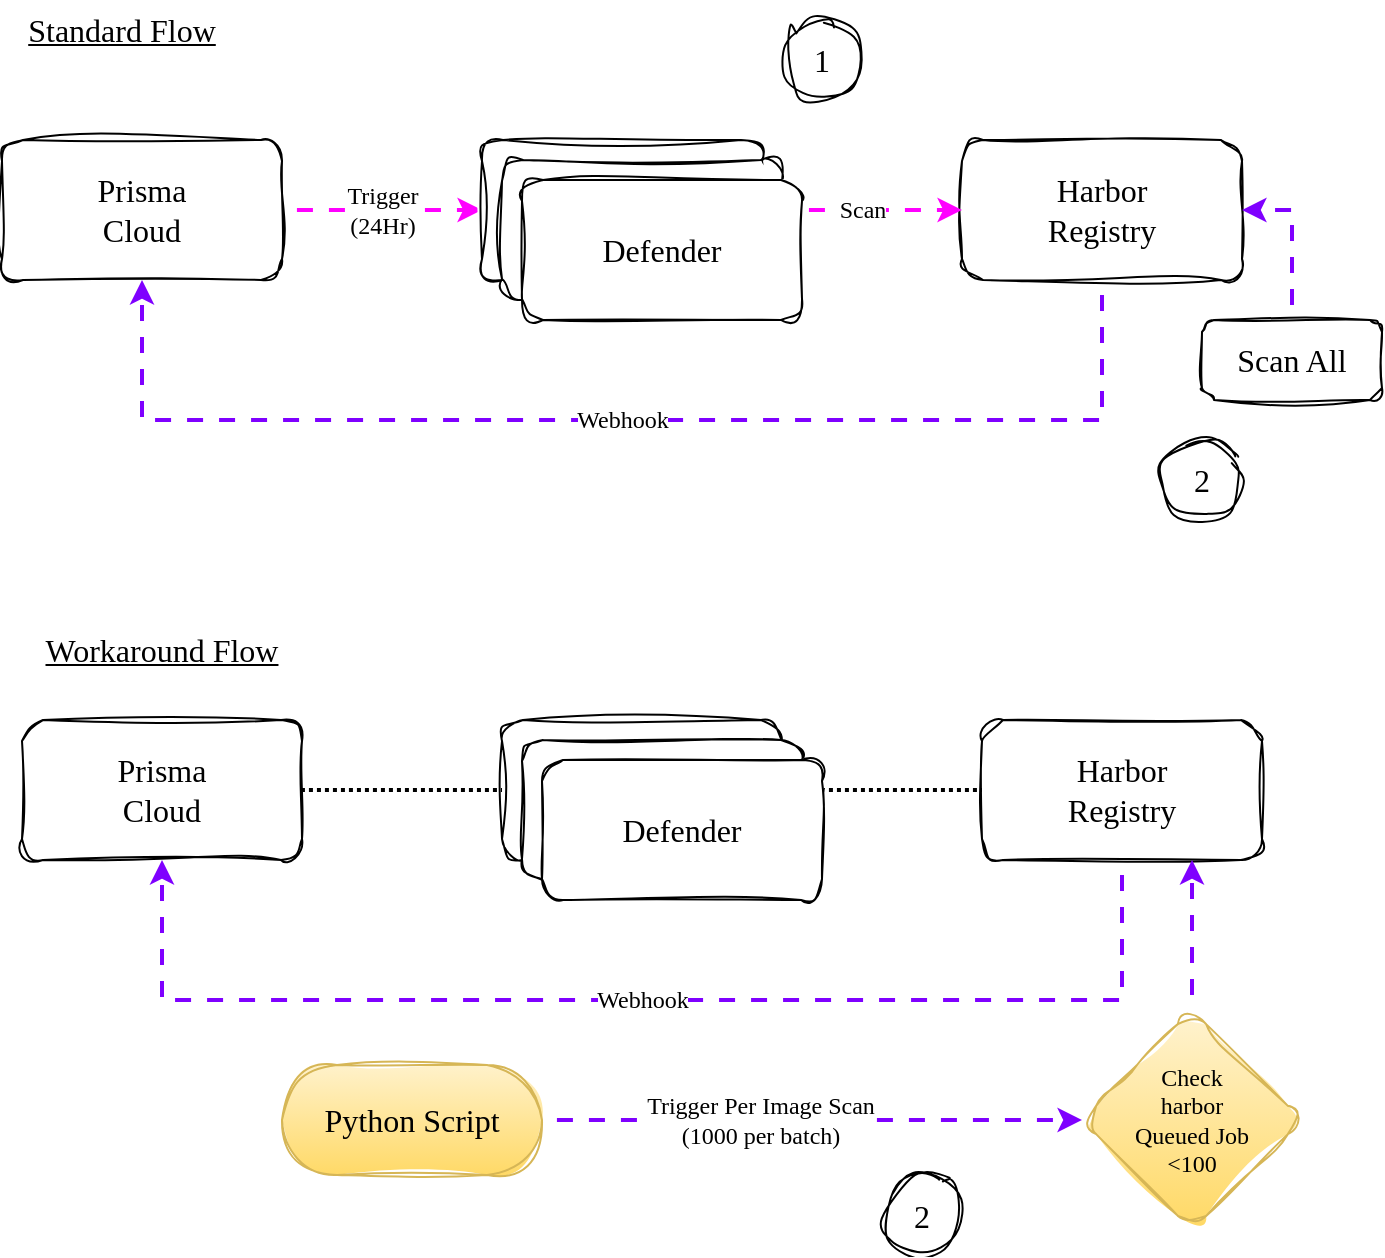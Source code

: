 <mxfile version="24.7.8">
  <diagram name="Page-1" id="LfVO9tP1I65s95D9D5qD">
    <mxGraphModel dx="984" dy="718" grid="1" gridSize="10" guides="1" tooltips="1" connect="1" arrows="1" fold="1" page="1" pageScale="1" pageWidth="850" pageHeight="1100" math="0" shadow="0">
      <root>
        <mxCell id="0" />
        <mxCell id="1" parent="0" />
        <mxCell id="0xb4To-1j9kdvUEWT-h--4" value="Trigger&lt;br&gt;(24Hr)" style="edgeStyle=orthogonalEdgeStyle;rounded=0;orthogonalLoop=1;jettySize=auto;html=1;fontFamily=Gloria Hallelujah;fontSource=https%3A%2F%2Ffonts.googleapis.com%2Fcss%3Ffamily%3DGloria%2BHallelujah;fontSize=12;fontColor=default;strokeWidth=2;flowAnimation=1;strokeColor=#FF00FF;" edge="1" parent="1" source="0xb4To-1j9kdvUEWT-h--1" target="0xb4To-1j9kdvUEWT-h--3">
          <mxGeometry relative="1" as="geometry" />
        </mxCell>
        <mxCell id="0xb4To-1j9kdvUEWT-h--1" value="Prisma&lt;div&gt;Cloud&lt;/div&gt;" style="rounded=1;whiteSpace=wrap;html=1;sketch=1;curveFitting=1;jiggle=2;fontFamily=Gloria Hallelujah;fontSource=https%3A%2F%2Ffonts.googleapis.com%2Fcss%3Ffamily%3DGloria%2BHallelujah;fontSize=16;" vertex="1" parent="1">
          <mxGeometry x="110" y="280" width="140" height="70" as="geometry" />
        </mxCell>
        <mxCell id="0xb4To-1j9kdvUEWT-h--10" value="Webhook" style="edgeStyle=orthogonalEdgeStyle;shape=connector;rounded=0;orthogonalLoop=1;jettySize=auto;html=1;exitX=0.5;exitY=1;exitDx=0;exitDy=0;entryX=0.5;entryY=1;entryDx=0;entryDy=0;strokeColor=#7F00FF;strokeWidth=2;align=center;verticalAlign=middle;fontFamily=Gloria Hallelujah;fontSource=https%3A%2F%2Ffonts.googleapis.com%2Fcss%3Ffamily%3DGloria%2BHallelujah;fontSize=12;fontColor=default;labelBackgroundColor=default;endArrow=classic;flowAnimation=1;" edge="1" parent="1" source="0xb4To-1j9kdvUEWT-h--2" target="0xb4To-1j9kdvUEWT-h--1">
          <mxGeometry relative="1" as="geometry">
            <Array as="points">
              <mxPoint x="660" y="420" />
              <mxPoint x="180" y="420" />
            </Array>
          </mxGeometry>
        </mxCell>
        <mxCell id="0xb4To-1j9kdvUEWT-h--2" value="Harbor&lt;div&gt;Registry&lt;/div&gt;" style="rounded=1;whiteSpace=wrap;html=1;sketch=1;curveFitting=1;jiggle=2;fontFamily=Gloria Hallelujah;fontSource=https%3A%2F%2Ffonts.googleapis.com%2Fcss%3Ffamily%3DGloria%2BHallelujah;fontSize=16;" vertex="1" parent="1">
          <mxGeometry x="590" y="280" width="140" height="70" as="geometry" />
        </mxCell>
        <mxCell id="0xb4To-1j9kdvUEWT-h--5" value="Scan" style="edgeStyle=orthogonalEdgeStyle;rounded=0;orthogonalLoop=1;jettySize=auto;html=1;entryX=0;entryY=0.5;entryDx=0;entryDy=0;fontFamily=Gloria Hallelujah;fontSource=https%3A%2F%2Ffonts.googleapis.com%2Fcss%3Ffamily%3DGloria%2BHallelujah;fontSize=12;fontColor=default;strokeWidth=2;flowAnimation=1;strokeColor=#FF00FF;" edge="1" parent="1" source="0xb4To-1j9kdvUEWT-h--3" target="0xb4To-1j9kdvUEWT-h--2">
          <mxGeometry relative="1" as="geometry" />
        </mxCell>
        <mxCell id="0xb4To-1j9kdvUEWT-h--3" value="Defender" style="rounded=1;whiteSpace=wrap;html=1;sketch=1;curveFitting=1;jiggle=2;fontFamily=Gloria Hallelujah;fontSource=https%3A%2F%2Ffonts.googleapis.com%2Fcss%3Ffamily%3DGloria%2BHallelujah;fontSize=16;" vertex="1" parent="1">
          <mxGeometry x="350" y="280" width="140" height="70" as="geometry" />
        </mxCell>
        <mxCell id="0xb4To-1j9kdvUEWT-h--7" value="Defender" style="rounded=1;whiteSpace=wrap;html=1;sketch=1;curveFitting=1;jiggle=2;fontFamily=Gloria Hallelujah;fontSource=https%3A%2F%2Ffonts.googleapis.com%2Fcss%3Ffamily%3DGloria%2BHallelujah;fontSize=16;" vertex="1" parent="1">
          <mxGeometry x="360" y="290" width="140" height="70" as="geometry" />
        </mxCell>
        <mxCell id="0xb4To-1j9kdvUEWT-h--8" value="Defender" style="rounded=1;whiteSpace=wrap;html=1;sketch=1;curveFitting=1;jiggle=2;fontFamily=Gloria Hallelujah;fontSource=https%3A%2F%2Ffonts.googleapis.com%2Fcss%3Ffamily%3DGloria%2BHallelujah;fontSize=16;" vertex="1" parent="1">
          <mxGeometry x="370" y="300" width="140" height="70" as="geometry" />
        </mxCell>
        <mxCell id="0xb4To-1j9kdvUEWT-h--9" value="Standard Flow" style="text;html=1;align=center;verticalAlign=middle;whiteSpace=wrap;rounded=0;fontFamily=Gloria Hallelujah;fontSource=https%3A%2F%2Ffonts.googleapis.com%2Fcss%3Ffamily%3DGloria%2BHallelujah;fontSize=16;fontColor=default;fontStyle=4" vertex="1" parent="1">
          <mxGeometry x="110" y="210" width="120" height="30" as="geometry" />
        </mxCell>
        <mxCell id="0xb4To-1j9kdvUEWT-h--11" value="" style="edgeStyle=orthogonalEdgeStyle;rounded=0;orthogonalLoop=1;jettySize=auto;html=1;fontFamily=Gloria Hallelujah;fontSource=https%3A%2F%2Ffonts.googleapis.com%2Fcss%3Ffamily%3DGloria%2BHallelujah;fontSize=12;fontColor=default;strokeWidth=2;flowAnimation=1;dashed=1;dashPattern=1 1;endArrow=none;endFill=0;" edge="1" parent="1" source="0xb4To-1j9kdvUEWT-h--12" target="0xb4To-1j9kdvUEWT-h--16">
          <mxGeometry relative="1" as="geometry" />
        </mxCell>
        <mxCell id="0xb4To-1j9kdvUEWT-h--12" value="Prisma&lt;div&gt;Cloud&lt;/div&gt;" style="rounded=1;whiteSpace=wrap;html=1;sketch=1;curveFitting=1;jiggle=2;fontFamily=Gloria Hallelujah;fontSource=https%3A%2F%2Ffonts.googleapis.com%2Fcss%3Ffamily%3DGloria%2BHallelujah;fontSize=16;" vertex="1" parent="1">
          <mxGeometry x="120" y="570" width="140" height="70" as="geometry" />
        </mxCell>
        <mxCell id="0xb4To-1j9kdvUEWT-h--13" value="Webhook" style="edgeStyle=orthogonalEdgeStyle;shape=connector;rounded=0;orthogonalLoop=1;jettySize=auto;html=1;exitX=0.5;exitY=1;exitDx=0;exitDy=0;entryX=0.5;entryY=1;entryDx=0;entryDy=0;strokeColor=#7F00FF;strokeWidth=2;align=center;verticalAlign=middle;fontFamily=Gloria Hallelujah;fontSource=https%3A%2F%2Ffonts.googleapis.com%2Fcss%3Ffamily%3DGloria%2BHallelujah;fontSize=12;fontColor=default;labelBackgroundColor=default;endArrow=classic;flowAnimation=1;" edge="1" parent="1" source="0xb4To-1j9kdvUEWT-h--14" target="0xb4To-1j9kdvUEWT-h--12">
          <mxGeometry relative="1" as="geometry">
            <Array as="points">
              <mxPoint x="670" y="710" />
              <mxPoint x="190" y="710" />
            </Array>
          </mxGeometry>
        </mxCell>
        <mxCell id="0xb4To-1j9kdvUEWT-h--14" value="Harbor&lt;div&gt;Registry&lt;/div&gt;" style="rounded=1;whiteSpace=wrap;html=1;sketch=1;curveFitting=1;jiggle=2;fontFamily=Gloria Hallelujah;fontSource=https%3A%2F%2Ffonts.googleapis.com%2Fcss%3Ffamily%3DGloria%2BHallelujah;fontSize=16;" vertex="1" parent="1">
          <mxGeometry x="600" y="570" width="140" height="70" as="geometry" />
        </mxCell>
        <mxCell id="0xb4To-1j9kdvUEWT-h--15" value="" style="edgeStyle=orthogonalEdgeStyle;rounded=0;orthogonalLoop=1;jettySize=auto;html=1;entryX=0;entryY=0.5;entryDx=0;entryDy=0;fontFamily=Gloria Hallelujah;fontSource=https%3A%2F%2Ffonts.googleapis.com%2Fcss%3Ffamily%3DGloria%2BHallelujah;fontSize=12;fontColor=default;strokeWidth=2;flowAnimation=1;dashed=1;dashPattern=1 1;endArrow=none;endFill=0;" edge="1" parent="1" source="0xb4To-1j9kdvUEWT-h--16" target="0xb4To-1j9kdvUEWT-h--14">
          <mxGeometry relative="1" as="geometry" />
        </mxCell>
        <mxCell id="0xb4To-1j9kdvUEWT-h--16" value="Defender" style="rounded=1;whiteSpace=wrap;html=1;sketch=1;curveFitting=1;jiggle=2;fontFamily=Gloria Hallelujah;fontSource=https%3A%2F%2Ffonts.googleapis.com%2Fcss%3Ffamily%3DGloria%2BHallelujah;fontSize=16;" vertex="1" parent="1">
          <mxGeometry x="360" y="570" width="140" height="70" as="geometry" />
        </mxCell>
        <mxCell id="0xb4To-1j9kdvUEWT-h--17" value="Defender" style="rounded=1;whiteSpace=wrap;html=1;sketch=1;curveFitting=1;jiggle=2;fontFamily=Gloria Hallelujah;fontSource=https%3A%2F%2Ffonts.googleapis.com%2Fcss%3Ffamily%3DGloria%2BHallelujah;fontSize=16;" vertex="1" parent="1">
          <mxGeometry x="370" y="580" width="140" height="70" as="geometry" />
        </mxCell>
        <mxCell id="0xb4To-1j9kdvUEWT-h--18" value="Defender" style="rounded=1;whiteSpace=wrap;html=1;sketch=1;curveFitting=1;jiggle=2;fontFamily=Gloria Hallelujah;fontSource=https%3A%2F%2Ffonts.googleapis.com%2Fcss%3Ffamily%3DGloria%2BHallelujah;fontSize=16;" vertex="1" parent="1">
          <mxGeometry x="380" y="590" width="140" height="70" as="geometry" />
        </mxCell>
        <mxCell id="0xb4To-1j9kdvUEWT-h--19" value="Workaround Flow" style="text;html=1;align=center;verticalAlign=middle;whiteSpace=wrap;rounded=0;fontFamily=Gloria Hallelujah;fontSource=https%3A%2F%2Ffonts.googleapis.com%2Fcss%3Ffamily%3DGloria%2BHallelujah;fontSize=16;fontColor=default;fontStyle=4" vertex="1" parent="1">
          <mxGeometry x="120" y="520" width="140" height="30" as="geometry" />
        </mxCell>
        <mxCell id="0xb4To-1j9kdvUEWT-h--20" value="1" style="ellipse;whiteSpace=wrap;html=1;aspect=fixed;rounded=1;sketch=1;jiggle=2;curveFitting=1;strokeColor=default;align=center;verticalAlign=middle;fontFamily=Gloria Hallelujah;fontSource=https%3A%2F%2Ffonts.googleapis.com%2Fcss%3Ffamily%3DGloria%2BHallelujah;fontSize=16;fontColor=default;labelBackgroundColor=default;fillColor=default;" vertex="1" parent="1">
          <mxGeometry x="500" y="220" width="40" height="40" as="geometry" />
        </mxCell>
        <mxCell id="0xb4To-1j9kdvUEWT-h--21" value="2" style="ellipse;whiteSpace=wrap;html=1;aspect=fixed;rounded=1;sketch=1;jiggle=2;curveFitting=1;strokeColor=default;align=center;verticalAlign=middle;fontFamily=Gloria Hallelujah;fontSource=https%3A%2F%2Ffonts.googleapis.com%2Fcss%3Ffamily%3DGloria%2BHallelujah;fontSize=16;fontColor=default;labelBackgroundColor=default;fillColor=default;" vertex="1" parent="1">
          <mxGeometry x="690" y="430" width="40" height="40" as="geometry" />
        </mxCell>
        <mxCell id="0xb4To-1j9kdvUEWT-h--22" value="2" style="ellipse;whiteSpace=wrap;html=1;aspect=fixed;rounded=1;sketch=1;jiggle=2;curveFitting=1;strokeColor=default;align=center;verticalAlign=middle;fontFamily=Gloria Hallelujah;fontSource=https%3A%2F%2Ffonts.googleapis.com%2Fcss%3Ffamily%3DGloria%2BHallelujah;fontSize=16;fontColor=default;labelBackgroundColor=default;fillColor=default;" vertex="1" parent="1">
          <mxGeometry x="550" y="797.5" width="40" height="40" as="geometry" />
        </mxCell>
        <mxCell id="0xb4To-1j9kdvUEWT-h--26" style="edgeStyle=orthogonalEdgeStyle;shape=connector;rounded=0;orthogonalLoop=1;jettySize=auto;html=1;entryX=1;entryY=0.5;entryDx=0;entryDy=0;strokeColor=#7F00FF;strokeWidth=2;align=center;verticalAlign=middle;fontFamily=Gloria Hallelujah;fontSource=https%3A%2F%2Ffonts.googleapis.com%2Fcss%3Ffamily%3DGloria%2BHallelujah;fontSize=12;fontColor=default;labelBackgroundColor=default;endArrow=classic;flowAnimation=1;" edge="1" parent="1" source="0xb4To-1j9kdvUEWT-h--24" target="0xb4To-1j9kdvUEWT-h--2">
          <mxGeometry relative="1" as="geometry" />
        </mxCell>
        <mxCell id="0xb4To-1j9kdvUEWT-h--24" value="Scan All" style="rounded=1;whiteSpace=wrap;html=1;sketch=1;curveFitting=1;jiggle=2;fontFamily=Gloria Hallelujah;fontSource=https%3A%2F%2Ffonts.googleapis.com%2Fcss%3Ffamily%3DGloria%2BHallelujah;fontSize=16;" vertex="1" parent="1">
          <mxGeometry x="710" y="370" width="90" height="40" as="geometry" />
        </mxCell>
        <mxCell id="0xb4To-1j9kdvUEWT-h--28" value="" style="edgeStyle=orthogonalEdgeStyle;shape=connector;rounded=0;orthogonalLoop=1;jettySize=auto;html=1;entryX=0.75;entryY=1;entryDx=0;entryDy=0;strokeColor=#7F00FF;strokeWidth=2;align=center;verticalAlign=middle;fontFamily=Gloria Hallelujah;fontSource=https%3A%2F%2Ffonts.googleapis.com%2Fcss%3Ffamily%3DGloria%2BHallelujah;fontSize=12;fontColor=default;labelBackgroundColor=default;endArrow=classic;flowAnimation=1;" edge="1" parent="1" source="0xb4To-1j9kdvUEWT-h--29" target="0xb4To-1j9kdvUEWT-h--14">
          <mxGeometry relative="1" as="geometry">
            <Array as="points" />
          </mxGeometry>
        </mxCell>
        <mxCell id="0xb4To-1j9kdvUEWT-h--27" value="Python Script" style="rounded=1;whiteSpace=wrap;html=1;sketch=1;curveFitting=1;jiggle=2;fontFamily=Gloria Hallelujah;fontSource=https%3A%2F%2Ffonts.googleapis.com%2Fcss%3Ffamily%3DGloria%2BHallelujah;fontSize=16;arcSize=50;fillColor=#fff2cc;gradientColor=#ffd966;strokeColor=#d6b656;" vertex="1" parent="1">
          <mxGeometry x="250" y="742.5" width="130" height="55" as="geometry" />
        </mxCell>
        <mxCell id="0xb4To-1j9kdvUEWT-h--30" value="&lt;meta charset=&quot;utf-8&quot;&gt;&lt;span style=&quot;color: rgb(0, 0, 0); font-family: &amp;quot;Gloria Hallelujah&amp;quot;; font-size: 12px; font-style: normal; font-variant-ligatures: normal; font-variant-caps: normal; font-weight: 400; letter-spacing: normal; orphans: 2; text-align: center; text-indent: 0px; text-transform: none; widows: 2; word-spacing: 0px; -webkit-text-stroke-width: 0px; white-space: nowrap; background-color: rgb(255, 255, 255); text-decoration-thickness: initial; text-decoration-style: initial; text-decoration-color: initial; display: inline !important; float: none;&quot;&gt;Trigger Per Image Scan&lt;/span&gt;&lt;div style=&quot;forced-color-adjust: none; color: rgb(0, 0, 0); font-family: &amp;quot;Gloria Hallelujah&amp;quot;; font-size: 12px; font-style: normal; font-variant-ligatures: normal; font-variant-caps: normal; font-weight: 400; letter-spacing: normal; orphans: 2; text-align: center; text-indent: 0px; text-transform: none; widows: 2; word-spacing: 0px; -webkit-text-stroke-width: 0px; white-space: nowrap; text-decoration-thickness: initial; text-decoration-style: initial; text-decoration-color: initial;&quot;&gt;(1000 per batch)&lt;/div&gt;" style="edgeStyle=orthogonalEdgeStyle;shape=connector;rounded=0;orthogonalLoop=1;jettySize=auto;html=1;entryX=0;entryY=0.5;entryDx=0;entryDy=0;strokeColor=#7F00FF;strokeWidth=2;align=center;verticalAlign=middle;fontFamily=Gloria Hallelujah;fontSource=https%3A%2F%2Ffonts.googleapis.com%2Fcss%3Ffamily%3DGloria%2BHallelujah;fontSize=12;fontColor=default;labelBackgroundColor=default;endArrow=classic;flowAnimation=1;" edge="1" parent="1" source="0xb4To-1j9kdvUEWT-h--27" target="0xb4To-1j9kdvUEWT-h--29">
          <mxGeometry x="-0.194" relative="1" as="geometry">
            <mxPoint x="565" y="825" as="sourcePoint" />
            <mxPoint x="705" y="640" as="targetPoint" />
            <mxPoint as="offset" />
          </mxGeometry>
        </mxCell>
        <mxCell id="0xb4To-1j9kdvUEWT-h--29" value="Check&lt;div&gt;harbor&lt;/div&gt;&lt;div&gt;Queued Job&lt;br&gt;&amp;lt;100&lt;/div&gt;" style="rhombus;whiteSpace=wrap;html=1;rounded=1;sketch=1;jiggle=2;curveFitting=1;strokeColor=#d6b656;align=center;verticalAlign=middle;fontFamily=Gloria Hallelujah;fontSource=https%3A%2F%2Ffonts.googleapis.com%2Fcss%3Ffamily%3DGloria%2BHallelujah;fontSize=12;labelBackgroundColor=none;fillColor=#fff2cc;gradientColor=#ffd966;" vertex="1" parent="1">
          <mxGeometry x="650" y="715" width="110" height="110" as="geometry" />
        </mxCell>
      </root>
    </mxGraphModel>
  </diagram>
</mxfile>
